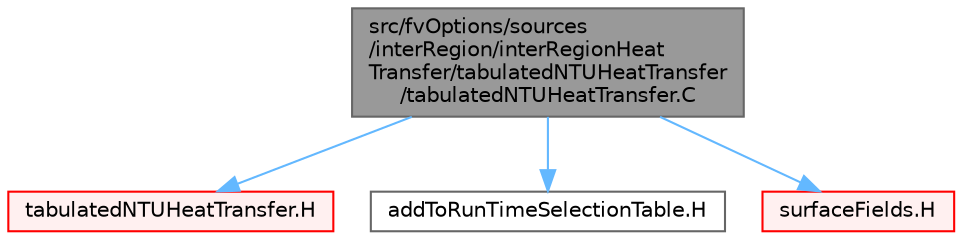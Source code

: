 digraph "src/fvOptions/sources/interRegion/interRegionHeatTransfer/tabulatedNTUHeatTransfer/tabulatedNTUHeatTransfer.C"
{
 // LATEX_PDF_SIZE
  bgcolor="transparent";
  edge [fontname=Helvetica,fontsize=10,labelfontname=Helvetica,labelfontsize=10];
  node [fontname=Helvetica,fontsize=10,shape=box,height=0.2,width=0.4];
  Node1 [id="Node000001",label="src/fvOptions/sources\l/interRegion/interRegionHeat\lTransfer/tabulatedNTUHeatTransfer\l/tabulatedNTUHeatTransfer.C",height=0.2,width=0.4,color="gray40", fillcolor="grey60", style="filled", fontcolor="black",tooltip=" "];
  Node1 -> Node2 [id="edge1_Node000001_Node000002",color="steelblue1",style="solid",tooltip=" "];
  Node2 [id="Node000002",label="tabulatedNTUHeatTransfer.H",height=0.2,width=0.4,color="red", fillcolor="#FFF0F0", style="filled",URL="$tabulatedNTUHeatTransfer_8H.html",tooltip=" "];
  Node1 -> Node438 [id="edge2_Node000001_Node000438",color="steelblue1",style="solid",tooltip=" "];
  Node438 [id="Node000438",label="addToRunTimeSelectionTable.H",height=0.2,width=0.4,color="grey40", fillcolor="white", style="filled",URL="$addToRunTimeSelectionTable_8H.html",tooltip="Macros for easy insertion into run-time selection tables."];
  Node1 -> Node439 [id="edge3_Node000001_Node000439",color="steelblue1",style="solid",tooltip=" "];
  Node439 [id="Node000439",label="surfaceFields.H",height=0.2,width=0.4,color="red", fillcolor="#FFF0F0", style="filled",URL="$surfaceFields_8H.html",tooltip="Foam::surfaceFields."];
}
